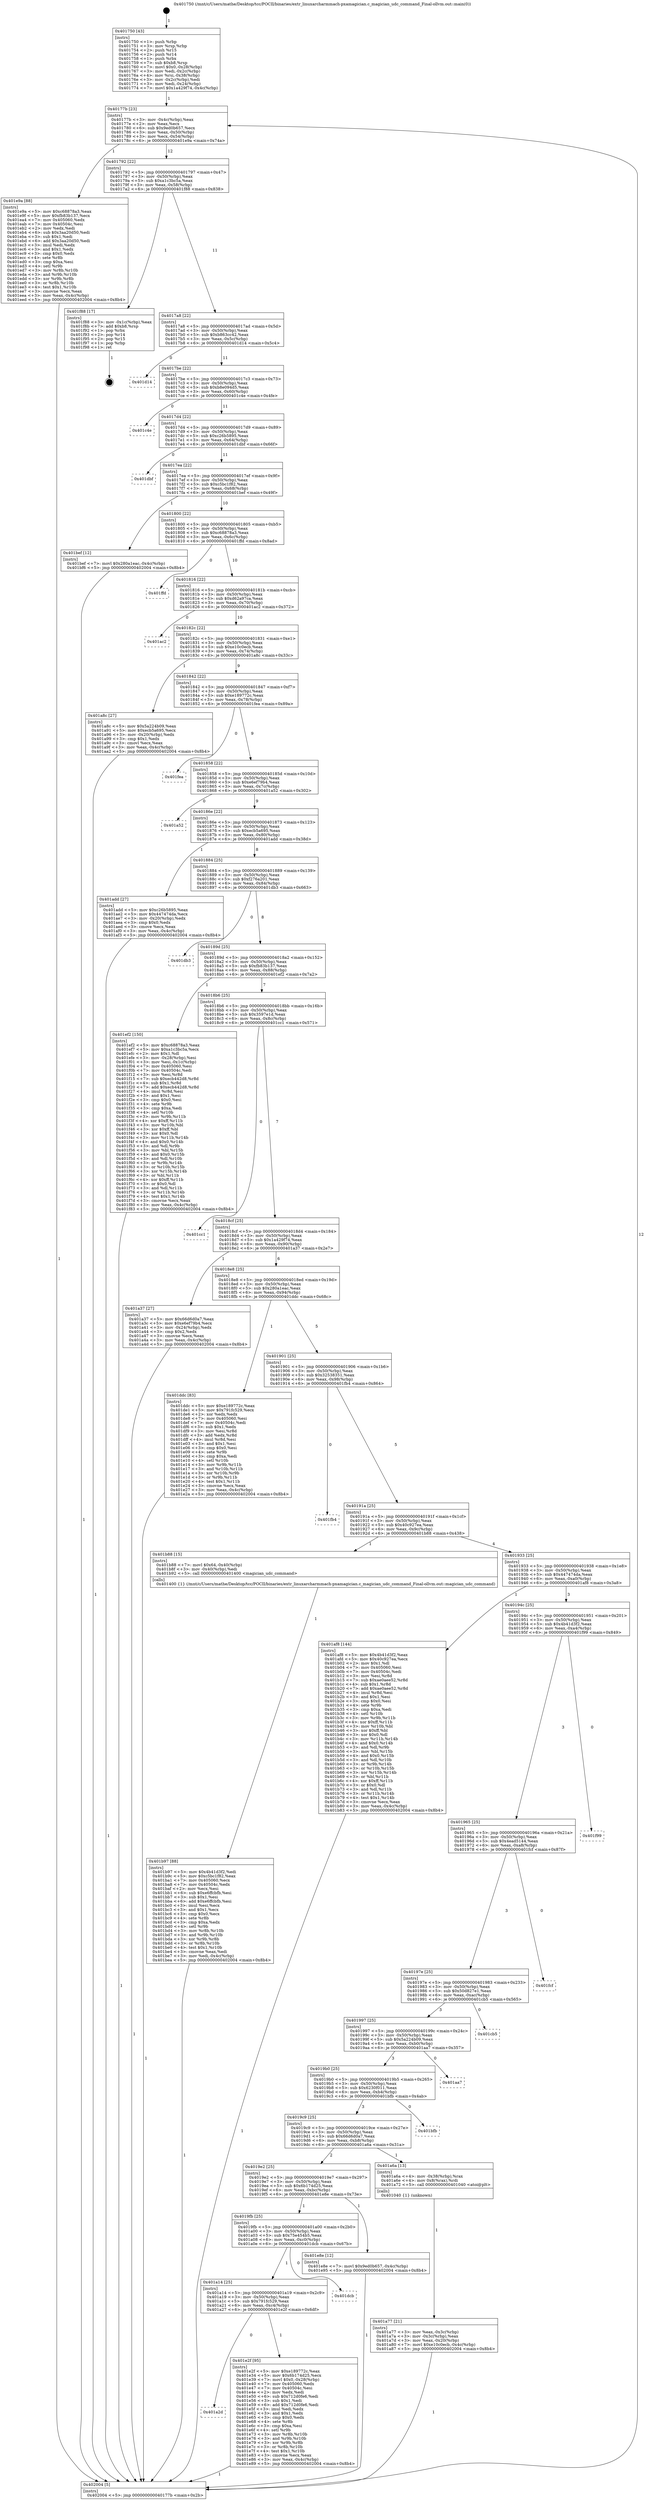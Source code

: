 digraph "0x401750" {
  label = "0x401750 (/mnt/c/Users/mathe/Desktop/tcc/POCII/binaries/extr_linuxarcharmmach-pxamagician.c_magician_udc_command_Final-ollvm.out::main(0))"
  labelloc = "t"
  node[shape=record]

  Entry [label="",width=0.3,height=0.3,shape=circle,fillcolor=black,style=filled]
  "0x40177b" [label="{
     0x40177b [23]\l
     | [instrs]\l
     &nbsp;&nbsp;0x40177b \<+3\>: mov -0x4c(%rbp),%eax\l
     &nbsp;&nbsp;0x40177e \<+2\>: mov %eax,%ecx\l
     &nbsp;&nbsp;0x401780 \<+6\>: sub $0x9ed0b657,%ecx\l
     &nbsp;&nbsp;0x401786 \<+3\>: mov %eax,-0x50(%rbp)\l
     &nbsp;&nbsp;0x401789 \<+3\>: mov %ecx,-0x54(%rbp)\l
     &nbsp;&nbsp;0x40178c \<+6\>: je 0000000000401e9a \<main+0x74a\>\l
  }"]
  "0x401e9a" [label="{
     0x401e9a [88]\l
     | [instrs]\l
     &nbsp;&nbsp;0x401e9a \<+5\>: mov $0xc68878a3,%eax\l
     &nbsp;&nbsp;0x401e9f \<+5\>: mov $0xfb83b137,%ecx\l
     &nbsp;&nbsp;0x401ea4 \<+7\>: mov 0x405060,%edx\l
     &nbsp;&nbsp;0x401eab \<+7\>: mov 0x40504c,%esi\l
     &nbsp;&nbsp;0x401eb2 \<+2\>: mov %edx,%edi\l
     &nbsp;&nbsp;0x401eb4 \<+6\>: sub $0x3aa20d50,%edi\l
     &nbsp;&nbsp;0x401eba \<+3\>: sub $0x1,%edi\l
     &nbsp;&nbsp;0x401ebd \<+6\>: add $0x3aa20d50,%edi\l
     &nbsp;&nbsp;0x401ec3 \<+3\>: imul %edi,%edx\l
     &nbsp;&nbsp;0x401ec6 \<+3\>: and $0x1,%edx\l
     &nbsp;&nbsp;0x401ec9 \<+3\>: cmp $0x0,%edx\l
     &nbsp;&nbsp;0x401ecc \<+4\>: sete %r8b\l
     &nbsp;&nbsp;0x401ed0 \<+3\>: cmp $0xa,%esi\l
     &nbsp;&nbsp;0x401ed3 \<+4\>: setl %r9b\l
     &nbsp;&nbsp;0x401ed7 \<+3\>: mov %r8b,%r10b\l
     &nbsp;&nbsp;0x401eda \<+3\>: and %r9b,%r10b\l
     &nbsp;&nbsp;0x401edd \<+3\>: xor %r9b,%r8b\l
     &nbsp;&nbsp;0x401ee0 \<+3\>: or %r8b,%r10b\l
     &nbsp;&nbsp;0x401ee3 \<+4\>: test $0x1,%r10b\l
     &nbsp;&nbsp;0x401ee7 \<+3\>: cmovne %ecx,%eax\l
     &nbsp;&nbsp;0x401eea \<+3\>: mov %eax,-0x4c(%rbp)\l
     &nbsp;&nbsp;0x401eed \<+5\>: jmp 0000000000402004 \<main+0x8b4\>\l
  }"]
  "0x401792" [label="{
     0x401792 [22]\l
     | [instrs]\l
     &nbsp;&nbsp;0x401792 \<+5\>: jmp 0000000000401797 \<main+0x47\>\l
     &nbsp;&nbsp;0x401797 \<+3\>: mov -0x50(%rbp),%eax\l
     &nbsp;&nbsp;0x40179a \<+5\>: sub $0xa1c3bc5a,%eax\l
     &nbsp;&nbsp;0x40179f \<+3\>: mov %eax,-0x58(%rbp)\l
     &nbsp;&nbsp;0x4017a2 \<+6\>: je 0000000000401f88 \<main+0x838\>\l
  }"]
  Exit [label="",width=0.3,height=0.3,shape=circle,fillcolor=black,style=filled,peripheries=2]
  "0x401f88" [label="{
     0x401f88 [17]\l
     | [instrs]\l
     &nbsp;&nbsp;0x401f88 \<+3\>: mov -0x1c(%rbp),%eax\l
     &nbsp;&nbsp;0x401f8b \<+7\>: add $0xb8,%rsp\l
     &nbsp;&nbsp;0x401f92 \<+1\>: pop %rbx\l
     &nbsp;&nbsp;0x401f93 \<+2\>: pop %r14\l
     &nbsp;&nbsp;0x401f95 \<+2\>: pop %r15\l
     &nbsp;&nbsp;0x401f97 \<+1\>: pop %rbp\l
     &nbsp;&nbsp;0x401f98 \<+1\>: ret\l
  }"]
  "0x4017a8" [label="{
     0x4017a8 [22]\l
     | [instrs]\l
     &nbsp;&nbsp;0x4017a8 \<+5\>: jmp 00000000004017ad \<main+0x5d\>\l
     &nbsp;&nbsp;0x4017ad \<+3\>: mov -0x50(%rbp),%eax\l
     &nbsp;&nbsp;0x4017b0 \<+5\>: sub $0xb863cc42,%eax\l
     &nbsp;&nbsp;0x4017b5 \<+3\>: mov %eax,-0x5c(%rbp)\l
     &nbsp;&nbsp;0x4017b8 \<+6\>: je 0000000000401d14 \<main+0x5c4\>\l
  }"]
  "0x401a2d" [label="{
     0x401a2d\l
  }", style=dashed]
  "0x401d14" [label="{
     0x401d14\l
  }", style=dashed]
  "0x4017be" [label="{
     0x4017be [22]\l
     | [instrs]\l
     &nbsp;&nbsp;0x4017be \<+5\>: jmp 00000000004017c3 \<main+0x73\>\l
     &nbsp;&nbsp;0x4017c3 \<+3\>: mov -0x50(%rbp),%eax\l
     &nbsp;&nbsp;0x4017c6 \<+5\>: sub $0xb8e094d5,%eax\l
     &nbsp;&nbsp;0x4017cb \<+3\>: mov %eax,-0x60(%rbp)\l
     &nbsp;&nbsp;0x4017ce \<+6\>: je 0000000000401c4e \<main+0x4fe\>\l
  }"]
  "0x401e2f" [label="{
     0x401e2f [95]\l
     | [instrs]\l
     &nbsp;&nbsp;0x401e2f \<+5\>: mov $0xe189772c,%eax\l
     &nbsp;&nbsp;0x401e34 \<+5\>: mov $0x6b174d25,%ecx\l
     &nbsp;&nbsp;0x401e39 \<+7\>: movl $0x0,-0x28(%rbp)\l
     &nbsp;&nbsp;0x401e40 \<+7\>: mov 0x405060,%edx\l
     &nbsp;&nbsp;0x401e47 \<+7\>: mov 0x40504c,%esi\l
     &nbsp;&nbsp;0x401e4e \<+2\>: mov %edx,%edi\l
     &nbsp;&nbsp;0x401e50 \<+6\>: sub $0x712d0fe6,%edi\l
     &nbsp;&nbsp;0x401e56 \<+3\>: sub $0x1,%edi\l
     &nbsp;&nbsp;0x401e59 \<+6\>: add $0x712d0fe6,%edi\l
     &nbsp;&nbsp;0x401e5f \<+3\>: imul %edi,%edx\l
     &nbsp;&nbsp;0x401e62 \<+3\>: and $0x1,%edx\l
     &nbsp;&nbsp;0x401e65 \<+3\>: cmp $0x0,%edx\l
     &nbsp;&nbsp;0x401e68 \<+4\>: sete %r8b\l
     &nbsp;&nbsp;0x401e6c \<+3\>: cmp $0xa,%esi\l
     &nbsp;&nbsp;0x401e6f \<+4\>: setl %r9b\l
     &nbsp;&nbsp;0x401e73 \<+3\>: mov %r8b,%r10b\l
     &nbsp;&nbsp;0x401e76 \<+3\>: and %r9b,%r10b\l
     &nbsp;&nbsp;0x401e79 \<+3\>: xor %r9b,%r8b\l
     &nbsp;&nbsp;0x401e7c \<+3\>: or %r8b,%r10b\l
     &nbsp;&nbsp;0x401e7f \<+4\>: test $0x1,%r10b\l
     &nbsp;&nbsp;0x401e83 \<+3\>: cmovne %ecx,%eax\l
     &nbsp;&nbsp;0x401e86 \<+3\>: mov %eax,-0x4c(%rbp)\l
     &nbsp;&nbsp;0x401e89 \<+5\>: jmp 0000000000402004 \<main+0x8b4\>\l
  }"]
  "0x401c4e" [label="{
     0x401c4e\l
  }", style=dashed]
  "0x4017d4" [label="{
     0x4017d4 [22]\l
     | [instrs]\l
     &nbsp;&nbsp;0x4017d4 \<+5\>: jmp 00000000004017d9 \<main+0x89\>\l
     &nbsp;&nbsp;0x4017d9 \<+3\>: mov -0x50(%rbp),%eax\l
     &nbsp;&nbsp;0x4017dc \<+5\>: sub $0xc26b5895,%eax\l
     &nbsp;&nbsp;0x4017e1 \<+3\>: mov %eax,-0x64(%rbp)\l
     &nbsp;&nbsp;0x4017e4 \<+6\>: je 0000000000401dbf \<main+0x66f\>\l
  }"]
  "0x401a14" [label="{
     0x401a14 [25]\l
     | [instrs]\l
     &nbsp;&nbsp;0x401a14 \<+5\>: jmp 0000000000401a19 \<main+0x2c9\>\l
     &nbsp;&nbsp;0x401a19 \<+3\>: mov -0x50(%rbp),%eax\l
     &nbsp;&nbsp;0x401a1c \<+5\>: sub $0x791fc529,%eax\l
     &nbsp;&nbsp;0x401a21 \<+6\>: mov %eax,-0xc4(%rbp)\l
     &nbsp;&nbsp;0x401a27 \<+6\>: je 0000000000401e2f \<main+0x6df\>\l
  }"]
  "0x401dbf" [label="{
     0x401dbf\l
  }", style=dashed]
  "0x4017ea" [label="{
     0x4017ea [22]\l
     | [instrs]\l
     &nbsp;&nbsp;0x4017ea \<+5\>: jmp 00000000004017ef \<main+0x9f\>\l
     &nbsp;&nbsp;0x4017ef \<+3\>: mov -0x50(%rbp),%eax\l
     &nbsp;&nbsp;0x4017f2 \<+5\>: sub $0xc5bc1f82,%eax\l
     &nbsp;&nbsp;0x4017f7 \<+3\>: mov %eax,-0x68(%rbp)\l
     &nbsp;&nbsp;0x4017fa \<+6\>: je 0000000000401bef \<main+0x49f\>\l
  }"]
  "0x401dcb" [label="{
     0x401dcb\l
  }", style=dashed]
  "0x401bef" [label="{
     0x401bef [12]\l
     | [instrs]\l
     &nbsp;&nbsp;0x401bef \<+7\>: movl $0x280a1eac,-0x4c(%rbp)\l
     &nbsp;&nbsp;0x401bf6 \<+5\>: jmp 0000000000402004 \<main+0x8b4\>\l
  }"]
  "0x401800" [label="{
     0x401800 [22]\l
     | [instrs]\l
     &nbsp;&nbsp;0x401800 \<+5\>: jmp 0000000000401805 \<main+0xb5\>\l
     &nbsp;&nbsp;0x401805 \<+3\>: mov -0x50(%rbp),%eax\l
     &nbsp;&nbsp;0x401808 \<+5\>: sub $0xc68878a3,%eax\l
     &nbsp;&nbsp;0x40180d \<+3\>: mov %eax,-0x6c(%rbp)\l
     &nbsp;&nbsp;0x401810 \<+6\>: je 0000000000401ffd \<main+0x8ad\>\l
  }"]
  "0x4019fb" [label="{
     0x4019fb [25]\l
     | [instrs]\l
     &nbsp;&nbsp;0x4019fb \<+5\>: jmp 0000000000401a00 \<main+0x2b0\>\l
     &nbsp;&nbsp;0x401a00 \<+3\>: mov -0x50(%rbp),%eax\l
     &nbsp;&nbsp;0x401a03 \<+5\>: sub $0x75e454b5,%eax\l
     &nbsp;&nbsp;0x401a08 \<+6\>: mov %eax,-0xc0(%rbp)\l
     &nbsp;&nbsp;0x401a0e \<+6\>: je 0000000000401dcb \<main+0x67b\>\l
  }"]
  "0x401ffd" [label="{
     0x401ffd\l
  }", style=dashed]
  "0x401816" [label="{
     0x401816 [22]\l
     | [instrs]\l
     &nbsp;&nbsp;0x401816 \<+5\>: jmp 000000000040181b \<main+0xcb\>\l
     &nbsp;&nbsp;0x40181b \<+3\>: mov -0x50(%rbp),%eax\l
     &nbsp;&nbsp;0x40181e \<+5\>: sub $0xd62a97ca,%eax\l
     &nbsp;&nbsp;0x401823 \<+3\>: mov %eax,-0x70(%rbp)\l
     &nbsp;&nbsp;0x401826 \<+6\>: je 0000000000401ac2 \<main+0x372\>\l
  }"]
  "0x401e8e" [label="{
     0x401e8e [12]\l
     | [instrs]\l
     &nbsp;&nbsp;0x401e8e \<+7\>: movl $0x9ed0b657,-0x4c(%rbp)\l
     &nbsp;&nbsp;0x401e95 \<+5\>: jmp 0000000000402004 \<main+0x8b4\>\l
  }"]
  "0x401ac2" [label="{
     0x401ac2\l
  }", style=dashed]
  "0x40182c" [label="{
     0x40182c [22]\l
     | [instrs]\l
     &nbsp;&nbsp;0x40182c \<+5\>: jmp 0000000000401831 \<main+0xe1\>\l
     &nbsp;&nbsp;0x401831 \<+3\>: mov -0x50(%rbp),%eax\l
     &nbsp;&nbsp;0x401834 \<+5\>: sub $0xe10c0ecb,%eax\l
     &nbsp;&nbsp;0x401839 \<+3\>: mov %eax,-0x74(%rbp)\l
     &nbsp;&nbsp;0x40183c \<+6\>: je 0000000000401a8c \<main+0x33c\>\l
  }"]
  "0x401b97" [label="{
     0x401b97 [88]\l
     | [instrs]\l
     &nbsp;&nbsp;0x401b97 \<+5\>: mov $0x4b41d3f2,%edi\l
     &nbsp;&nbsp;0x401b9c \<+5\>: mov $0xc5bc1f82,%eax\l
     &nbsp;&nbsp;0x401ba1 \<+7\>: mov 0x405060,%ecx\l
     &nbsp;&nbsp;0x401ba8 \<+7\>: mov 0x40504c,%edx\l
     &nbsp;&nbsp;0x401baf \<+2\>: mov %ecx,%esi\l
     &nbsp;&nbsp;0x401bb1 \<+6\>: sub $0xe6ffcbfb,%esi\l
     &nbsp;&nbsp;0x401bb7 \<+3\>: sub $0x1,%esi\l
     &nbsp;&nbsp;0x401bba \<+6\>: add $0xe6ffcbfb,%esi\l
     &nbsp;&nbsp;0x401bc0 \<+3\>: imul %esi,%ecx\l
     &nbsp;&nbsp;0x401bc3 \<+3\>: and $0x1,%ecx\l
     &nbsp;&nbsp;0x401bc6 \<+3\>: cmp $0x0,%ecx\l
     &nbsp;&nbsp;0x401bc9 \<+4\>: sete %r8b\l
     &nbsp;&nbsp;0x401bcd \<+3\>: cmp $0xa,%edx\l
     &nbsp;&nbsp;0x401bd0 \<+4\>: setl %r9b\l
     &nbsp;&nbsp;0x401bd4 \<+3\>: mov %r8b,%r10b\l
     &nbsp;&nbsp;0x401bd7 \<+3\>: and %r9b,%r10b\l
     &nbsp;&nbsp;0x401bda \<+3\>: xor %r9b,%r8b\l
     &nbsp;&nbsp;0x401bdd \<+3\>: or %r8b,%r10b\l
     &nbsp;&nbsp;0x401be0 \<+4\>: test $0x1,%r10b\l
     &nbsp;&nbsp;0x401be4 \<+3\>: cmovne %eax,%edi\l
     &nbsp;&nbsp;0x401be7 \<+3\>: mov %edi,-0x4c(%rbp)\l
     &nbsp;&nbsp;0x401bea \<+5\>: jmp 0000000000402004 \<main+0x8b4\>\l
  }"]
  "0x401a8c" [label="{
     0x401a8c [27]\l
     | [instrs]\l
     &nbsp;&nbsp;0x401a8c \<+5\>: mov $0x5a224b09,%eax\l
     &nbsp;&nbsp;0x401a91 \<+5\>: mov $0xecb5a695,%ecx\l
     &nbsp;&nbsp;0x401a96 \<+3\>: mov -0x20(%rbp),%edx\l
     &nbsp;&nbsp;0x401a99 \<+3\>: cmp $0x1,%edx\l
     &nbsp;&nbsp;0x401a9c \<+3\>: cmovl %ecx,%eax\l
     &nbsp;&nbsp;0x401a9f \<+3\>: mov %eax,-0x4c(%rbp)\l
     &nbsp;&nbsp;0x401aa2 \<+5\>: jmp 0000000000402004 \<main+0x8b4\>\l
  }"]
  "0x401842" [label="{
     0x401842 [22]\l
     | [instrs]\l
     &nbsp;&nbsp;0x401842 \<+5\>: jmp 0000000000401847 \<main+0xf7\>\l
     &nbsp;&nbsp;0x401847 \<+3\>: mov -0x50(%rbp),%eax\l
     &nbsp;&nbsp;0x40184a \<+5\>: sub $0xe189772c,%eax\l
     &nbsp;&nbsp;0x40184f \<+3\>: mov %eax,-0x78(%rbp)\l
     &nbsp;&nbsp;0x401852 \<+6\>: je 0000000000401fea \<main+0x89a\>\l
  }"]
  "0x401a77" [label="{
     0x401a77 [21]\l
     | [instrs]\l
     &nbsp;&nbsp;0x401a77 \<+3\>: mov %eax,-0x3c(%rbp)\l
     &nbsp;&nbsp;0x401a7a \<+3\>: mov -0x3c(%rbp),%eax\l
     &nbsp;&nbsp;0x401a7d \<+3\>: mov %eax,-0x20(%rbp)\l
     &nbsp;&nbsp;0x401a80 \<+7\>: movl $0xe10c0ecb,-0x4c(%rbp)\l
     &nbsp;&nbsp;0x401a87 \<+5\>: jmp 0000000000402004 \<main+0x8b4\>\l
  }"]
  "0x401fea" [label="{
     0x401fea\l
  }", style=dashed]
  "0x401858" [label="{
     0x401858 [22]\l
     | [instrs]\l
     &nbsp;&nbsp;0x401858 \<+5\>: jmp 000000000040185d \<main+0x10d\>\l
     &nbsp;&nbsp;0x40185d \<+3\>: mov -0x50(%rbp),%eax\l
     &nbsp;&nbsp;0x401860 \<+5\>: sub $0xe6ef79b4,%eax\l
     &nbsp;&nbsp;0x401865 \<+3\>: mov %eax,-0x7c(%rbp)\l
     &nbsp;&nbsp;0x401868 \<+6\>: je 0000000000401a52 \<main+0x302\>\l
  }"]
  "0x4019e2" [label="{
     0x4019e2 [25]\l
     | [instrs]\l
     &nbsp;&nbsp;0x4019e2 \<+5\>: jmp 00000000004019e7 \<main+0x297\>\l
     &nbsp;&nbsp;0x4019e7 \<+3\>: mov -0x50(%rbp),%eax\l
     &nbsp;&nbsp;0x4019ea \<+5\>: sub $0x6b174d25,%eax\l
     &nbsp;&nbsp;0x4019ef \<+6\>: mov %eax,-0xbc(%rbp)\l
     &nbsp;&nbsp;0x4019f5 \<+6\>: je 0000000000401e8e \<main+0x73e\>\l
  }"]
  "0x401a52" [label="{
     0x401a52\l
  }", style=dashed]
  "0x40186e" [label="{
     0x40186e [22]\l
     | [instrs]\l
     &nbsp;&nbsp;0x40186e \<+5\>: jmp 0000000000401873 \<main+0x123\>\l
     &nbsp;&nbsp;0x401873 \<+3\>: mov -0x50(%rbp),%eax\l
     &nbsp;&nbsp;0x401876 \<+5\>: sub $0xecb5a695,%eax\l
     &nbsp;&nbsp;0x40187b \<+3\>: mov %eax,-0x80(%rbp)\l
     &nbsp;&nbsp;0x40187e \<+6\>: je 0000000000401add \<main+0x38d\>\l
  }"]
  "0x401a6a" [label="{
     0x401a6a [13]\l
     | [instrs]\l
     &nbsp;&nbsp;0x401a6a \<+4\>: mov -0x38(%rbp),%rax\l
     &nbsp;&nbsp;0x401a6e \<+4\>: mov 0x8(%rax),%rdi\l
     &nbsp;&nbsp;0x401a72 \<+5\>: call 0000000000401040 \<atoi@plt\>\l
     | [calls]\l
     &nbsp;&nbsp;0x401040 \{1\} (unknown)\l
  }"]
  "0x401add" [label="{
     0x401add [27]\l
     | [instrs]\l
     &nbsp;&nbsp;0x401add \<+5\>: mov $0xc26b5895,%eax\l
     &nbsp;&nbsp;0x401ae2 \<+5\>: mov $0x447474da,%ecx\l
     &nbsp;&nbsp;0x401ae7 \<+3\>: mov -0x20(%rbp),%edx\l
     &nbsp;&nbsp;0x401aea \<+3\>: cmp $0x0,%edx\l
     &nbsp;&nbsp;0x401aed \<+3\>: cmove %ecx,%eax\l
     &nbsp;&nbsp;0x401af0 \<+3\>: mov %eax,-0x4c(%rbp)\l
     &nbsp;&nbsp;0x401af3 \<+5\>: jmp 0000000000402004 \<main+0x8b4\>\l
  }"]
  "0x401884" [label="{
     0x401884 [25]\l
     | [instrs]\l
     &nbsp;&nbsp;0x401884 \<+5\>: jmp 0000000000401889 \<main+0x139\>\l
     &nbsp;&nbsp;0x401889 \<+3\>: mov -0x50(%rbp),%eax\l
     &nbsp;&nbsp;0x40188c \<+5\>: sub $0xf276a201,%eax\l
     &nbsp;&nbsp;0x401891 \<+6\>: mov %eax,-0x84(%rbp)\l
     &nbsp;&nbsp;0x401897 \<+6\>: je 0000000000401db3 \<main+0x663\>\l
  }"]
  "0x4019c9" [label="{
     0x4019c9 [25]\l
     | [instrs]\l
     &nbsp;&nbsp;0x4019c9 \<+5\>: jmp 00000000004019ce \<main+0x27e\>\l
     &nbsp;&nbsp;0x4019ce \<+3\>: mov -0x50(%rbp),%eax\l
     &nbsp;&nbsp;0x4019d1 \<+5\>: sub $0x66d6d0a7,%eax\l
     &nbsp;&nbsp;0x4019d6 \<+6\>: mov %eax,-0xb8(%rbp)\l
     &nbsp;&nbsp;0x4019dc \<+6\>: je 0000000000401a6a \<main+0x31a\>\l
  }"]
  "0x401db3" [label="{
     0x401db3\l
  }", style=dashed]
  "0x40189d" [label="{
     0x40189d [25]\l
     | [instrs]\l
     &nbsp;&nbsp;0x40189d \<+5\>: jmp 00000000004018a2 \<main+0x152\>\l
     &nbsp;&nbsp;0x4018a2 \<+3\>: mov -0x50(%rbp),%eax\l
     &nbsp;&nbsp;0x4018a5 \<+5\>: sub $0xfb83b137,%eax\l
     &nbsp;&nbsp;0x4018aa \<+6\>: mov %eax,-0x88(%rbp)\l
     &nbsp;&nbsp;0x4018b0 \<+6\>: je 0000000000401ef2 \<main+0x7a2\>\l
  }"]
  "0x401bfb" [label="{
     0x401bfb\l
  }", style=dashed]
  "0x401ef2" [label="{
     0x401ef2 [150]\l
     | [instrs]\l
     &nbsp;&nbsp;0x401ef2 \<+5\>: mov $0xc68878a3,%eax\l
     &nbsp;&nbsp;0x401ef7 \<+5\>: mov $0xa1c3bc5a,%ecx\l
     &nbsp;&nbsp;0x401efc \<+2\>: mov $0x1,%dl\l
     &nbsp;&nbsp;0x401efe \<+3\>: mov -0x28(%rbp),%esi\l
     &nbsp;&nbsp;0x401f01 \<+3\>: mov %esi,-0x1c(%rbp)\l
     &nbsp;&nbsp;0x401f04 \<+7\>: mov 0x405060,%esi\l
     &nbsp;&nbsp;0x401f0b \<+7\>: mov 0x40504c,%edi\l
     &nbsp;&nbsp;0x401f12 \<+3\>: mov %esi,%r8d\l
     &nbsp;&nbsp;0x401f15 \<+7\>: sub $0xecb442d8,%r8d\l
     &nbsp;&nbsp;0x401f1c \<+4\>: sub $0x1,%r8d\l
     &nbsp;&nbsp;0x401f20 \<+7\>: add $0xecb442d8,%r8d\l
     &nbsp;&nbsp;0x401f27 \<+4\>: imul %r8d,%esi\l
     &nbsp;&nbsp;0x401f2b \<+3\>: and $0x1,%esi\l
     &nbsp;&nbsp;0x401f2e \<+3\>: cmp $0x0,%esi\l
     &nbsp;&nbsp;0x401f31 \<+4\>: sete %r9b\l
     &nbsp;&nbsp;0x401f35 \<+3\>: cmp $0xa,%edi\l
     &nbsp;&nbsp;0x401f38 \<+4\>: setl %r10b\l
     &nbsp;&nbsp;0x401f3c \<+3\>: mov %r9b,%r11b\l
     &nbsp;&nbsp;0x401f3f \<+4\>: xor $0xff,%r11b\l
     &nbsp;&nbsp;0x401f43 \<+3\>: mov %r10b,%bl\l
     &nbsp;&nbsp;0x401f46 \<+3\>: xor $0xff,%bl\l
     &nbsp;&nbsp;0x401f49 \<+3\>: xor $0x0,%dl\l
     &nbsp;&nbsp;0x401f4c \<+3\>: mov %r11b,%r14b\l
     &nbsp;&nbsp;0x401f4f \<+4\>: and $0x0,%r14b\l
     &nbsp;&nbsp;0x401f53 \<+3\>: and %dl,%r9b\l
     &nbsp;&nbsp;0x401f56 \<+3\>: mov %bl,%r15b\l
     &nbsp;&nbsp;0x401f59 \<+4\>: and $0x0,%r15b\l
     &nbsp;&nbsp;0x401f5d \<+3\>: and %dl,%r10b\l
     &nbsp;&nbsp;0x401f60 \<+3\>: or %r9b,%r14b\l
     &nbsp;&nbsp;0x401f63 \<+3\>: or %r10b,%r15b\l
     &nbsp;&nbsp;0x401f66 \<+3\>: xor %r15b,%r14b\l
     &nbsp;&nbsp;0x401f69 \<+3\>: or %bl,%r11b\l
     &nbsp;&nbsp;0x401f6c \<+4\>: xor $0xff,%r11b\l
     &nbsp;&nbsp;0x401f70 \<+3\>: or $0x0,%dl\l
     &nbsp;&nbsp;0x401f73 \<+3\>: and %dl,%r11b\l
     &nbsp;&nbsp;0x401f76 \<+3\>: or %r11b,%r14b\l
     &nbsp;&nbsp;0x401f79 \<+4\>: test $0x1,%r14b\l
     &nbsp;&nbsp;0x401f7d \<+3\>: cmovne %ecx,%eax\l
     &nbsp;&nbsp;0x401f80 \<+3\>: mov %eax,-0x4c(%rbp)\l
     &nbsp;&nbsp;0x401f83 \<+5\>: jmp 0000000000402004 \<main+0x8b4\>\l
  }"]
  "0x4018b6" [label="{
     0x4018b6 [25]\l
     | [instrs]\l
     &nbsp;&nbsp;0x4018b6 \<+5\>: jmp 00000000004018bb \<main+0x16b\>\l
     &nbsp;&nbsp;0x4018bb \<+3\>: mov -0x50(%rbp),%eax\l
     &nbsp;&nbsp;0x4018be \<+5\>: sub $0x3597e1d,%eax\l
     &nbsp;&nbsp;0x4018c3 \<+6\>: mov %eax,-0x8c(%rbp)\l
     &nbsp;&nbsp;0x4018c9 \<+6\>: je 0000000000401cc1 \<main+0x571\>\l
  }"]
  "0x4019b0" [label="{
     0x4019b0 [25]\l
     | [instrs]\l
     &nbsp;&nbsp;0x4019b0 \<+5\>: jmp 00000000004019b5 \<main+0x265\>\l
     &nbsp;&nbsp;0x4019b5 \<+3\>: mov -0x50(%rbp),%eax\l
     &nbsp;&nbsp;0x4019b8 \<+5\>: sub $0x6230f011,%eax\l
     &nbsp;&nbsp;0x4019bd \<+6\>: mov %eax,-0xb4(%rbp)\l
     &nbsp;&nbsp;0x4019c3 \<+6\>: je 0000000000401bfb \<main+0x4ab\>\l
  }"]
  "0x401cc1" [label="{
     0x401cc1\l
  }", style=dashed]
  "0x4018cf" [label="{
     0x4018cf [25]\l
     | [instrs]\l
     &nbsp;&nbsp;0x4018cf \<+5\>: jmp 00000000004018d4 \<main+0x184\>\l
     &nbsp;&nbsp;0x4018d4 \<+3\>: mov -0x50(%rbp),%eax\l
     &nbsp;&nbsp;0x4018d7 \<+5\>: sub $0x1a429f74,%eax\l
     &nbsp;&nbsp;0x4018dc \<+6\>: mov %eax,-0x90(%rbp)\l
     &nbsp;&nbsp;0x4018e2 \<+6\>: je 0000000000401a37 \<main+0x2e7\>\l
  }"]
  "0x401aa7" [label="{
     0x401aa7\l
  }", style=dashed]
  "0x401a37" [label="{
     0x401a37 [27]\l
     | [instrs]\l
     &nbsp;&nbsp;0x401a37 \<+5\>: mov $0x66d6d0a7,%eax\l
     &nbsp;&nbsp;0x401a3c \<+5\>: mov $0xe6ef79b4,%ecx\l
     &nbsp;&nbsp;0x401a41 \<+3\>: mov -0x24(%rbp),%edx\l
     &nbsp;&nbsp;0x401a44 \<+3\>: cmp $0x2,%edx\l
     &nbsp;&nbsp;0x401a47 \<+3\>: cmovne %ecx,%eax\l
     &nbsp;&nbsp;0x401a4a \<+3\>: mov %eax,-0x4c(%rbp)\l
     &nbsp;&nbsp;0x401a4d \<+5\>: jmp 0000000000402004 \<main+0x8b4\>\l
  }"]
  "0x4018e8" [label="{
     0x4018e8 [25]\l
     | [instrs]\l
     &nbsp;&nbsp;0x4018e8 \<+5\>: jmp 00000000004018ed \<main+0x19d\>\l
     &nbsp;&nbsp;0x4018ed \<+3\>: mov -0x50(%rbp),%eax\l
     &nbsp;&nbsp;0x4018f0 \<+5\>: sub $0x280a1eac,%eax\l
     &nbsp;&nbsp;0x4018f5 \<+6\>: mov %eax,-0x94(%rbp)\l
     &nbsp;&nbsp;0x4018fb \<+6\>: je 0000000000401ddc \<main+0x68c\>\l
  }"]
  "0x402004" [label="{
     0x402004 [5]\l
     | [instrs]\l
     &nbsp;&nbsp;0x402004 \<+5\>: jmp 000000000040177b \<main+0x2b\>\l
  }"]
  "0x401750" [label="{
     0x401750 [43]\l
     | [instrs]\l
     &nbsp;&nbsp;0x401750 \<+1\>: push %rbp\l
     &nbsp;&nbsp;0x401751 \<+3\>: mov %rsp,%rbp\l
     &nbsp;&nbsp;0x401754 \<+2\>: push %r15\l
     &nbsp;&nbsp;0x401756 \<+2\>: push %r14\l
     &nbsp;&nbsp;0x401758 \<+1\>: push %rbx\l
     &nbsp;&nbsp;0x401759 \<+7\>: sub $0xb8,%rsp\l
     &nbsp;&nbsp;0x401760 \<+7\>: movl $0x0,-0x28(%rbp)\l
     &nbsp;&nbsp;0x401767 \<+3\>: mov %edi,-0x2c(%rbp)\l
     &nbsp;&nbsp;0x40176a \<+4\>: mov %rsi,-0x38(%rbp)\l
     &nbsp;&nbsp;0x40176e \<+3\>: mov -0x2c(%rbp),%edi\l
     &nbsp;&nbsp;0x401771 \<+3\>: mov %edi,-0x24(%rbp)\l
     &nbsp;&nbsp;0x401774 \<+7\>: movl $0x1a429f74,-0x4c(%rbp)\l
  }"]
  "0x401997" [label="{
     0x401997 [25]\l
     | [instrs]\l
     &nbsp;&nbsp;0x401997 \<+5\>: jmp 000000000040199c \<main+0x24c\>\l
     &nbsp;&nbsp;0x40199c \<+3\>: mov -0x50(%rbp),%eax\l
     &nbsp;&nbsp;0x40199f \<+5\>: sub $0x5a224b09,%eax\l
     &nbsp;&nbsp;0x4019a4 \<+6\>: mov %eax,-0xb0(%rbp)\l
     &nbsp;&nbsp;0x4019aa \<+6\>: je 0000000000401aa7 \<main+0x357\>\l
  }"]
  "0x401ddc" [label="{
     0x401ddc [83]\l
     | [instrs]\l
     &nbsp;&nbsp;0x401ddc \<+5\>: mov $0xe189772c,%eax\l
     &nbsp;&nbsp;0x401de1 \<+5\>: mov $0x791fc529,%ecx\l
     &nbsp;&nbsp;0x401de6 \<+2\>: xor %edx,%edx\l
     &nbsp;&nbsp;0x401de8 \<+7\>: mov 0x405060,%esi\l
     &nbsp;&nbsp;0x401def \<+7\>: mov 0x40504c,%edi\l
     &nbsp;&nbsp;0x401df6 \<+3\>: sub $0x1,%edx\l
     &nbsp;&nbsp;0x401df9 \<+3\>: mov %esi,%r8d\l
     &nbsp;&nbsp;0x401dfc \<+3\>: add %edx,%r8d\l
     &nbsp;&nbsp;0x401dff \<+4\>: imul %r8d,%esi\l
     &nbsp;&nbsp;0x401e03 \<+3\>: and $0x1,%esi\l
     &nbsp;&nbsp;0x401e06 \<+3\>: cmp $0x0,%esi\l
     &nbsp;&nbsp;0x401e09 \<+4\>: sete %r9b\l
     &nbsp;&nbsp;0x401e0d \<+3\>: cmp $0xa,%edi\l
     &nbsp;&nbsp;0x401e10 \<+4\>: setl %r10b\l
     &nbsp;&nbsp;0x401e14 \<+3\>: mov %r9b,%r11b\l
     &nbsp;&nbsp;0x401e17 \<+3\>: and %r10b,%r11b\l
     &nbsp;&nbsp;0x401e1a \<+3\>: xor %r10b,%r9b\l
     &nbsp;&nbsp;0x401e1d \<+3\>: or %r9b,%r11b\l
     &nbsp;&nbsp;0x401e20 \<+4\>: test $0x1,%r11b\l
     &nbsp;&nbsp;0x401e24 \<+3\>: cmovne %ecx,%eax\l
     &nbsp;&nbsp;0x401e27 \<+3\>: mov %eax,-0x4c(%rbp)\l
     &nbsp;&nbsp;0x401e2a \<+5\>: jmp 0000000000402004 \<main+0x8b4\>\l
  }"]
  "0x401901" [label="{
     0x401901 [25]\l
     | [instrs]\l
     &nbsp;&nbsp;0x401901 \<+5\>: jmp 0000000000401906 \<main+0x1b6\>\l
     &nbsp;&nbsp;0x401906 \<+3\>: mov -0x50(%rbp),%eax\l
     &nbsp;&nbsp;0x401909 \<+5\>: sub $0x32538351,%eax\l
     &nbsp;&nbsp;0x40190e \<+6\>: mov %eax,-0x98(%rbp)\l
     &nbsp;&nbsp;0x401914 \<+6\>: je 0000000000401fb4 \<main+0x864\>\l
  }"]
  "0x401cb5" [label="{
     0x401cb5\l
  }", style=dashed]
  "0x401fb4" [label="{
     0x401fb4\l
  }", style=dashed]
  "0x40191a" [label="{
     0x40191a [25]\l
     | [instrs]\l
     &nbsp;&nbsp;0x40191a \<+5\>: jmp 000000000040191f \<main+0x1cf\>\l
     &nbsp;&nbsp;0x40191f \<+3\>: mov -0x50(%rbp),%eax\l
     &nbsp;&nbsp;0x401922 \<+5\>: sub $0x40c927ea,%eax\l
     &nbsp;&nbsp;0x401927 \<+6\>: mov %eax,-0x9c(%rbp)\l
     &nbsp;&nbsp;0x40192d \<+6\>: je 0000000000401b88 \<main+0x438\>\l
  }"]
  "0x40197e" [label="{
     0x40197e [25]\l
     | [instrs]\l
     &nbsp;&nbsp;0x40197e \<+5\>: jmp 0000000000401983 \<main+0x233\>\l
     &nbsp;&nbsp;0x401983 \<+3\>: mov -0x50(%rbp),%eax\l
     &nbsp;&nbsp;0x401986 \<+5\>: sub $0x50d827e1,%eax\l
     &nbsp;&nbsp;0x40198b \<+6\>: mov %eax,-0xac(%rbp)\l
     &nbsp;&nbsp;0x401991 \<+6\>: je 0000000000401cb5 \<main+0x565\>\l
  }"]
  "0x401b88" [label="{
     0x401b88 [15]\l
     | [instrs]\l
     &nbsp;&nbsp;0x401b88 \<+7\>: movl $0x64,-0x40(%rbp)\l
     &nbsp;&nbsp;0x401b8f \<+3\>: mov -0x40(%rbp),%edi\l
     &nbsp;&nbsp;0x401b92 \<+5\>: call 0000000000401400 \<magician_udc_command\>\l
     | [calls]\l
     &nbsp;&nbsp;0x401400 \{1\} (/mnt/c/Users/mathe/Desktop/tcc/POCII/binaries/extr_linuxarcharmmach-pxamagician.c_magician_udc_command_Final-ollvm.out::magician_udc_command)\l
  }"]
  "0x401933" [label="{
     0x401933 [25]\l
     | [instrs]\l
     &nbsp;&nbsp;0x401933 \<+5\>: jmp 0000000000401938 \<main+0x1e8\>\l
     &nbsp;&nbsp;0x401938 \<+3\>: mov -0x50(%rbp),%eax\l
     &nbsp;&nbsp;0x40193b \<+5\>: sub $0x447474da,%eax\l
     &nbsp;&nbsp;0x401940 \<+6\>: mov %eax,-0xa0(%rbp)\l
     &nbsp;&nbsp;0x401946 \<+6\>: je 0000000000401af8 \<main+0x3a8\>\l
  }"]
  "0x401fcf" [label="{
     0x401fcf\l
  }", style=dashed]
  "0x401af8" [label="{
     0x401af8 [144]\l
     | [instrs]\l
     &nbsp;&nbsp;0x401af8 \<+5\>: mov $0x4b41d3f2,%eax\l
     &nbsp;&nbsp;0x401afd \<+5\>: mov $0x40c927ea,%ecx\l
     &nbsp;&nbsp;0x401b02 \<+2\>: mov $0x1,%dl\l
     &nbsp;&nbsp;0x401b04 \<+7\>: mov 0x405060,%esi\l
     &nbsp;&nbsp;0x401b0b \<+7\>: mov 0x40504c,%edi\l
     &nbsp;&nbsp;0x401b12 \<+3\>: mov %esi,%r8d\l
     &nbsp;&nbsp;0x401b15 \<+7\>: sub $0xae0aee52,%r8d\l
     &nbsp;&nbsp;0x401b1c \<+4\>: sub $0x1,%r8d\l
     &nbsp;&nbsp;0x401b20 \<+7\>: add $0xae0aee52,%r8d\l
     &nbsp;&nbsp;0x401b27 \<+4\>: imul %r8d,%esi\l
     &nbsp;&nbsp;0x401b2b \<+3\>: and $0x1,%esi\l
     &nbsp;&nbsp;0x401b2e \<+3\>: cmp $0x0,%esi\l
     &nbsp;&nbsp;0x401b31 \<+4\>: sete %r9b\l
     &nbsp;&nbsp;0x401b35 \<+3\>: cmp $0xa,%edi\l
     &nbsp;&nbsp;0x401b38 \<+4\>: setl %r10b\l
     &nbsp;&nbsp;0x401b3c \<+3\>: mov %r9b,%r11b\l
     &nbsp;&nbsp;0x401b3f \<+4\>: xor $0xff,%r11b\l
     &nbsp;&nbsp;0x401b43 \<+3\>: mov %r10b,%bl\l
     &nbsp;&nbsp;0x401b46 \<+3\>: xor $0xff,%bl\l
     &nbsp;&nbsp;0x401b49 \<+3\>: xor $0x0,%dl\l
     &nbsp;&nbsp;0x401b4c \<+3\>: mov %r11b,%r14b\l
     &nbsp;&nbsp;0x401b4f \<+4\>: and $0x0,%r14b\l
     &nbsp;&nbsp;0x401b53 \<+3\>: and %dl,%r9b\l
     &nbsp;&nbsp;0x401b56 \<+3\>: mov %bl,%r15b\l
     &nbsp;&nbsp;0x401b59 \<+4\>: and $0x0,%r15b\l
     &nbsp;&nbsp;0x401b5d \<+3\>: and %dl,%r10b\l
     &nbsp;&nbsp;0x401b60 \<+3\>: or %r9b,%r14b\l
     &nbsp;&nbsp;0x401b63 \<+3\>: or %r10b,%r15b\l
     &nbsp;&nbsp;0x401b66 \<+3\>: xor %r15b,%r14b\l
     &nbsp;&nbsp;0x401b69 \<+3\>: or %bl,%r11b\l
     &nbsp;&nbsp;0x401b6c \<+4\>: xor $0xff,%r11b\l
     &nbsp;&nbsp;0x401b70 \<+3\>: or $0x0,%dl\l
     &nbsp;&nbsp;0x401b73 \<+3\>: and %dl,%r11b\l
     &nbsp;&nbsp;0x401b76 \<+3\>: or %r11b,%r14b\l
     &nbsp;&nbsp;0x401b79 \<+4\>: test $0x1,%r14b\l
     &nbsp;&nbsp;0x401b7d \<+3\>: cmovne %ecx,%eax\l
     &nbsp;&nbsp;0x401b80 \<+3\>: mov %eax,-0x4c(%rbp)\l
     &nbsp;&nbsp;0x401b83 \<+5\>: jmp 0000000000402004 \<main+0x8b4\>\l
  }"]
  "0x40194c" [label="{
     0x40194c [25]\l
     | [instrs]\l
     &nbsp;&nbsp;0x40194c \<+5\>: jmp 0000000000401951 \<main+0x201\>\l
     &nbsp;&nbsp;0x401951 \<+3\>: mov -0x50(%rbp),%eax\l
     &nbsp;&nbsp;0x401954 \<+5\>: sub $0x4b41d3f2,%eax\l
     &nbsp;&nbsp;0x401959 \<+6\>: mov %eax,-0xa4(%rbp)\l
     &nbsp;&nbsp;0x40195f \<+6\>: je 0000000000401f99 \<main+0x849\>\l
  }"]
  "0x401965" [label="{
     0x401965 [25]\l
     | [instrs]\l
     &nbsp;&nbsp;0x401965 \<+5\>: jmp 000000000040196a \<main+0x21a\>\l
     &nbsp;&nbsp;0x40196a \<+3\>: mov -0x50(%rbp),%eax\l
     &nbsp;&nbsp;0x40196d \<+5\>: sub $0x4ead5144,%eax\l
     &nbsp;&nbsp;0x401972 \<+6\>: mov %eax,-0xa8(%rbp)\l
     &nbsp;&nbsp;0x401978 \<+6\>: je 0000000000401fcf \<main+0x87f\>\l
  }"]
  "0x401f99" [label="{
     0x401f99\l
  }", style=dashed]
  Entry -> "0x401750" [label=" 1"]
  "0x40177b" -> "0x401e9a" [label=" 1"]
  "0x40177b" -> "0x401792" [label=" 12"]
  "0x401f88" -> Exit [label=" 1"]
  "0x401792" -> "0x401f88" [label=" 1"]
  "0x401792" -> "0x4017a8" [label=" 11"]
  "0x401ef2" -> "0x402004" [label=" 1"]
  "0x4017a8" -> "0x401d14" [label=" 0"]
  "0x4017a8" -> "0x4017be" [label=" 11"]
  "0x401e9a" -> "0x402004" [label=" 1"]
  "0x4017be" -> "0x401c4e" [label=" 0"]
  "0x4017be" -> "0x4017d4" [label=" 11"]
  "0x401e8e" -> "0x402004" [label=" 1"]
  "0x4017d4" -> "0x401dbf" [label=" 0"]
  "0x4017d4" -> "0x4017ea" [label=" 11"]
  "0x401a14" -> "0x401a2d" [label=" 0"]
  "0x4017ea" -> "0x401bef" [label=" 1"]
  "0x4017ea" -> "0x401800" [label=" 10"]
  "0x401a14" -> "0x401e2f" [label=" 1"]
  "0x401800" -> "0x401ffd" [label=" 0"]
  "0x401800" -> "0x401816" [label=" 10"]
  "0x4019fb" -> "0x401a14" [label=" 1"]
  "0x401816" -> "0x401ac2" [label=" 0"]
  "0x401816" -> "0x40182c" [label=" 10"]
  "0x4019fb" -> "0x401dcb" [label=" 0"]
  "0x40182c" -> "0x401a8c" [label=" 1"]
  "0x40182c" -> "0x401842" [label=" 9"]
  "0x4019e2" -> "0x4019fb" [label=" 1"]
  "0x401842" -> "0x401fea" [label=" 0"]
  "0x401842" -> "0x401858" [label=" 9"]
  "0x4019e2" -> "0x401e8e" [label=" 1"]
  "0x401858" -> "0x401a52" [label=" 0"]
  "0x401858" -> "0x40186e" [label=" 9"]
  "0x401e2f" -> "0x402004" [label=" 1"]
  "0x40186e" -> "0x401add" [label=" 1"]
  "0x40186e" -> "0x401884" [label=" 8"]
  "0x401ddc" -> "0x402004" [label=" 1"]
  "0x401884" -> "0x401db3" [label=" 0"]
  "0x401884" -> "0x40189d" [label=" 8"]
  "0x401b97" -> "0x402004" [label=" 1"]
  "0x40189d" -> "0x401ef2" [label=" 1"]
  "0x40189d" -> "0x4018b6" [label=" 7"]
  "0x401b88" -> "0x401b97" [label=" 1"]
  "0x4018b6" -> "0x401cc1" [label=" 0"]
  "0x4018b6" -> "0x4018cf" [label=" 7"]
  "0x401add" -> "0x402004" [label=" 1"]
  "0x4018cf" -> "0x401a37" [label=" 1"]
  "0x4018cf" -> "0x4018e8" [label=" 6"]
  "0x401a37" -> "0x402004" [label=" 1"]
  "0x401750" -> "0x40177b" [label=" 1"]
  "0x402004" -> "0x40177b" [label=" 12"]
  "0x401a8c" -> "0x402004" [label=" 1"]
  "0x4018e8" -> "0x401ddc" [label=" 1"]
  "0x4018e8" -> "0x401901" [label=" 5"]
  "0x401a6a" -> "0x401a77" [label=" 1"]
  "0x401901" -> "0x401fb4" [label=" 0"]
  "0x401901" -> "0x40191a" [label=" 5"]
  "0x4019c9" -> "0x4019e2" [label=" 2"]
  "0x40191a" -> "0x401b88" [label=" 1"]
  "0x40191a" -> "0x401933" [label=" 4"]
  "0x401bef" -> "0x402004" [label=" 1"]
  "0x401933" -> "0x401af8" [label=" 1"]
  "0x401933" -> "0x40194c" [label=" 3"]
  "0x4019b0" -> "0x4019c9" [label=" 3"]
  "0x40194c" -> "0x401f99" [label=" 0"]
  "0x40194c" -> "0x401965" [label=" 3"]
  "0x4019b0" -> "0x401bfb" [label=" 0"]
  "0x401965" -> "0x401fcf" [label=" 0"]
  "0x401965" -> "0x40197e" [label=" 3"]
  "0x4019c9" -> "0x401a6a" [label=" 1"]
  "0x40197e" -> "0x401cb5" [label=" 0"]
  "0x40197e" -> "0x401997" [label=" 3"]
  "0x401a77" -> "0x402004" [label=" 1"]
  "0x401997" -> "0x401aa7" [label=" 0"]
  "0x401997" -> "0x4019b0" [label=" 3"]
  "0x401af8" -> "0x402004" [label=" 1"]
}
